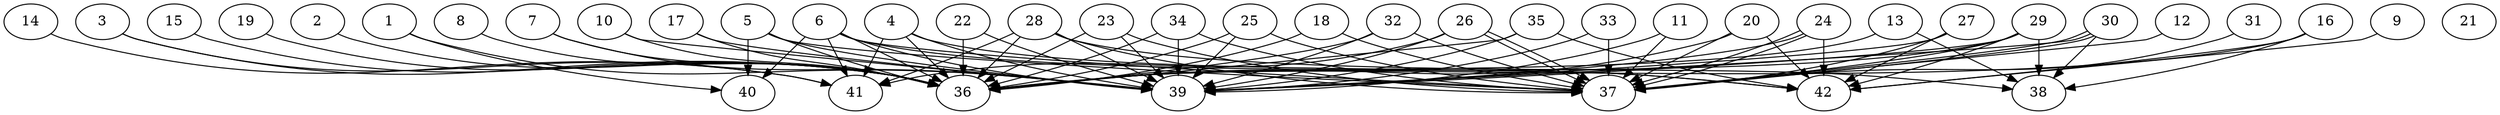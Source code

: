// DAG (tier=3-complex, mode=compute, n=42, ccr=0.456, fat=0.832, density=0.747, regular=0.228, jump=0.272, mindata=1048576, maxdata=16777216)
// DAG automatically generated by daggen at Sun Aug 24 16:33:34 2025
// /home/ermia/Project/Environments/daggen/bin/daggen --dot --ccr 0.456 --fat 0.832 --regular 0.228 --density 0.747 --jump 0.272 --mindata 1048576 --maxdata 16777216 -n 42 
digraph G {
  1 [size="802672291098829312", alpha="0.12", expect_size="401336145549414656"]
  1 -> 39 [size ="1067731587694592"]
  1 -> 40 [size ="1067731587694592"]
  2 [size="182872774298263456", alpha="0.18", expect_size="91436387149131728"]
  2 -> 36 [size ="358684471328768"]
  3 [size="3115079561811470848", alpha="0.10", expect_size="1557539780905735424"]
  3 -> 36 [size ="1299628657999872"]
  3 -> 41 [size ="1299628657999872"]
  4 [size="724019194839554850816", alpha="0.14", expect_size="362009597419777425408"]
  4 -> 36 [size ="645045040447488"]
  4 -> 39 [size ="645045040447488"]
  4 -> 41 [size ="645045040447488"]
  4 -> 42 [size ="645045040447488"]
  5 [size="1064826136934491392", alpha="0.09", expect_size="532413068467245696"]
  5 -> 36 [size ="825159887880192"]
  5 -> 37 [size ="825159887880192"]
  5 -> 39 [size ="825159887880192"]
  5 -> 40 [size ="825159887880192"]
  6 [size="21594950253092328", alpha="0.20", expect_size="10797475126546164"]
  6 -> 36 [size ="1805795377283072"]
  6 -> 37 [size ="1805795377283072"]
  6 -> 39 [size ="1805795377283072"]
  6 -> 40 [size ="1805795377283072"]
  6 -> 41 [size ="1805795377283072"]
  6 -> 42 [size ="1805795377283072"]
  7 [size="241210550631987675136", alpha="0.15", expect_size="120605275315993837568"]
  7 -> 36 [size ="309994641686528"]
  7 -> 39 [size ="309994641686528"]
  8 [size="6361612487846942", alpha="0.18", expect_size="3180806243923471"]
  8 -> 36 [size ="189188284612608"]
  9 [size="990622625215528064", alpha="0.19", expect_size="495311312607764032"]
  9 -> 42 [size ="881672094482432"]
  10 [size="271694883192832000000", alpha="0.02", expect_size="135847441596416000000"]
  10 -> 36 [size ="335591505920000"]
  10 -> 39 [size ="335591505920000"]
  11 [size="1747082648046788864", alpha="0.06", expect_size="873541324023394432"]
  11 -> 37 [size ="1495038689280000"]
  11 -> 39 [size ="1495038689280000"]
  12 [size="117839247099704608", alpha="0.11", expect_size="58919623549852304"]
  12 -> 37 [size ="2109534961139712"]
  13 [size="79551384256512000000", alpha="0.02", expect_size="39775692128256000000"]
  13 -> 36 [size ="147975045120000"]
  13 -> 38 [size ="147975045120000"]
  14 [size="705605498955041152", alpha="0.13", expect_size="352802749477520576"]
  14 -> 41 [size ="305017336627200"]
  15 [size="109077223150037499904", alpha="0.10", expect_size="54538611575018749952"]
  15 -> 36 [size ="182633048834048"]
  16 [size="12659502622781210624", alpha="0.14", expect_size="6329751311390605312"]
  16 -> 36 [size ="43454465835008"]
  16 -> 38 [size ="43454465835008"]
  16 -> 42 [size ="43454465835008"]
  17 [size="1964555299744368640", alpha="0.18", expect_size="982277649872184320"]
  17 -> 36 [size ="728029303144448"]
  17 -> 39 [size ="728029303144448"]
  18 [size="3534097807524104704", alpha="0.15", expect_size="1767048903762052352"]
  18 -> 36 [size ="1985310514741248"]
  18 -> 37 [size ="1985310514741248"]
  19 [size="2705123045667799826432", alpha="0.16", expect_size="1352561522833899913216"]
  19 -> 36 [size ="1553154537684992"]
  20 [size="188136645283046752", alpha="0.12", expect_size="94068322641523376"]
  20 -> 36 [size ="430768073474048"]
  20 -> 37 [size ="430768073474048"]
  20 -> 42 [size ="430768073474048"]
  21 [size="166831344596312653824", alpha="0.12", expect_size="83415672298156326912"]
  22 [size="87005820357648896", alpha="0.06", expect_size="43502910178824448"]
  22 -> 36 [size ="39902603378688"]
  22 -> 39 [size ="39902603378688"]
  23 [size="907541807598714496", alpha="0.10", expect_size="453770903799357248"]
  23 -> 36 [size ="438618174783488"]
  23 -> 37 [size ="438618174783488"]
  23 -> 39 [size ="438618174783488"]
  24 [size="1674320418590310912", alpha="0.09", expect_size="837160209295155456"]
  24 -> 37 [size ="1923849532735488"]
  24 -> 37 [size ="1923849532735488"]
  24 -> 39 [size ="1923849532735488"]
  24 -> 42 [size ="1923849532735488"]
  25 [size="94319833797914928", alpha="0.00", expect_size="47159916898957464"]
  25 -> 36 [size ="41828023795712"]
  25 -> 37 [size ="41828023795712"]
  25 -> 39 [size ="41828023795712"]
  26 [size="366930205255804352", alpha="0.03", expect_size="183465102627902176"]
  26 -> 37 [size ="314703872000000"]
  26 -> 37 [size ="314703872000000"]
  26 -> 39 [size ="314703872000000"]
  26 -> 41 [size ="314703872000000"]
  27 [size="3129973092651106304000", alpha="0.05", expect_size="1564986546325553152000"]
  27 -> 37 [size ="1711789624524800"]
  27 -> 39 [size ="1711789624524800"]
  27 -> 42 [size ="1711789624524800"]
  28 [size="1705072823491334144", alpha="0.02", expect_size="852536411745667072"]
  28 -> 36 [size ="1568028672131072"]
  28 -> 37 [size ="1568028672131072"]
  28 -> 38 [size ="1568028672131072"]
  28 -> 39 [size ="1568028672131072"]
  28 -> 41 [size ="1568028672131072"]
  29 [size="1487386368292066560", alpha="0.13", expect_size="743693184146033280"]
  29 -> 36 [size ="798914928181248"]
  29 -> 37 [size ="798914928181248"]
  29 -> 38 [size ="798914928181248"]
  29 -> 39 [size ="798914928181248"]
  29 -> 42 [size ="798914928181248"]
  30 [size="285984858268862775296", alpha="0.15", expect_size="142992429134431387648"]
  30 -> 37 [size ="347257803112448"]
  30 -> 37 [size ="347257803112448"]
  30 -> 38 [size ="347257803112448"]
  30 -> 39 [size ="347257803112448"]
  31 [size="50374481474199784", alpha="0.11", expect_size="25187240737099892"]
  31 -> 37 [size ="1008756586446848"]
  32 [size="61025137837745928", alpha="0.00", expect_size="30512568918872964"]
  32 -> 36 [size ="1971140352278528"]
  32 -> 37 [size ="1971140352278528"]
  32 -> 39 [size ="1971140352278528"]
  33 [size="206789701551813728", alpha="0.11", expect_size="103394850775906864"]
  33 -> 37 [size ="162846671372288"]
  33 -> 39 [size ="162846671372288"]
  34 [size="2724479060626656256", alpha="0.11", expect_size="1362239530313328128"]
  34 -> 36 [size ="1127798223667200"]
  34 -> 37 [size ="1127798223667200"]
  34 -> 39 [size ="1127798223667200"]
  35 [size="1005347102290071257088", alpha="0.08", expect_size="502673551145035628544"]
  35 -> 36 [size ="802849252442112"]
  35 -> 39 [size ="802849252442112"]
  35 -> 42 [size ="802849252442112"]
  36 [size="3581284863623198408704", alpha="0.09", expect_size="1790642431811599204352"]
  37 [size="185869170041438560", alpha="0.12", expect_size="92934585020719280"]
  38 [size="1686622958088432", alpha="0.17", expect_size="843311479044216"]
  39 [size="3134847444936000000", alpha="0.15", expect_size="1567423722468000000"]
  40 [size="2315727275150016512", alpha="0.05", expect_size="1157863637575008256"]
  41 [size="3742281493775990272", alpha="0.10", expect_size="1871140746887995136"]
  42 [size="1306239055476059648", alpha="0.03", expect_size="653119527738029824"]
}